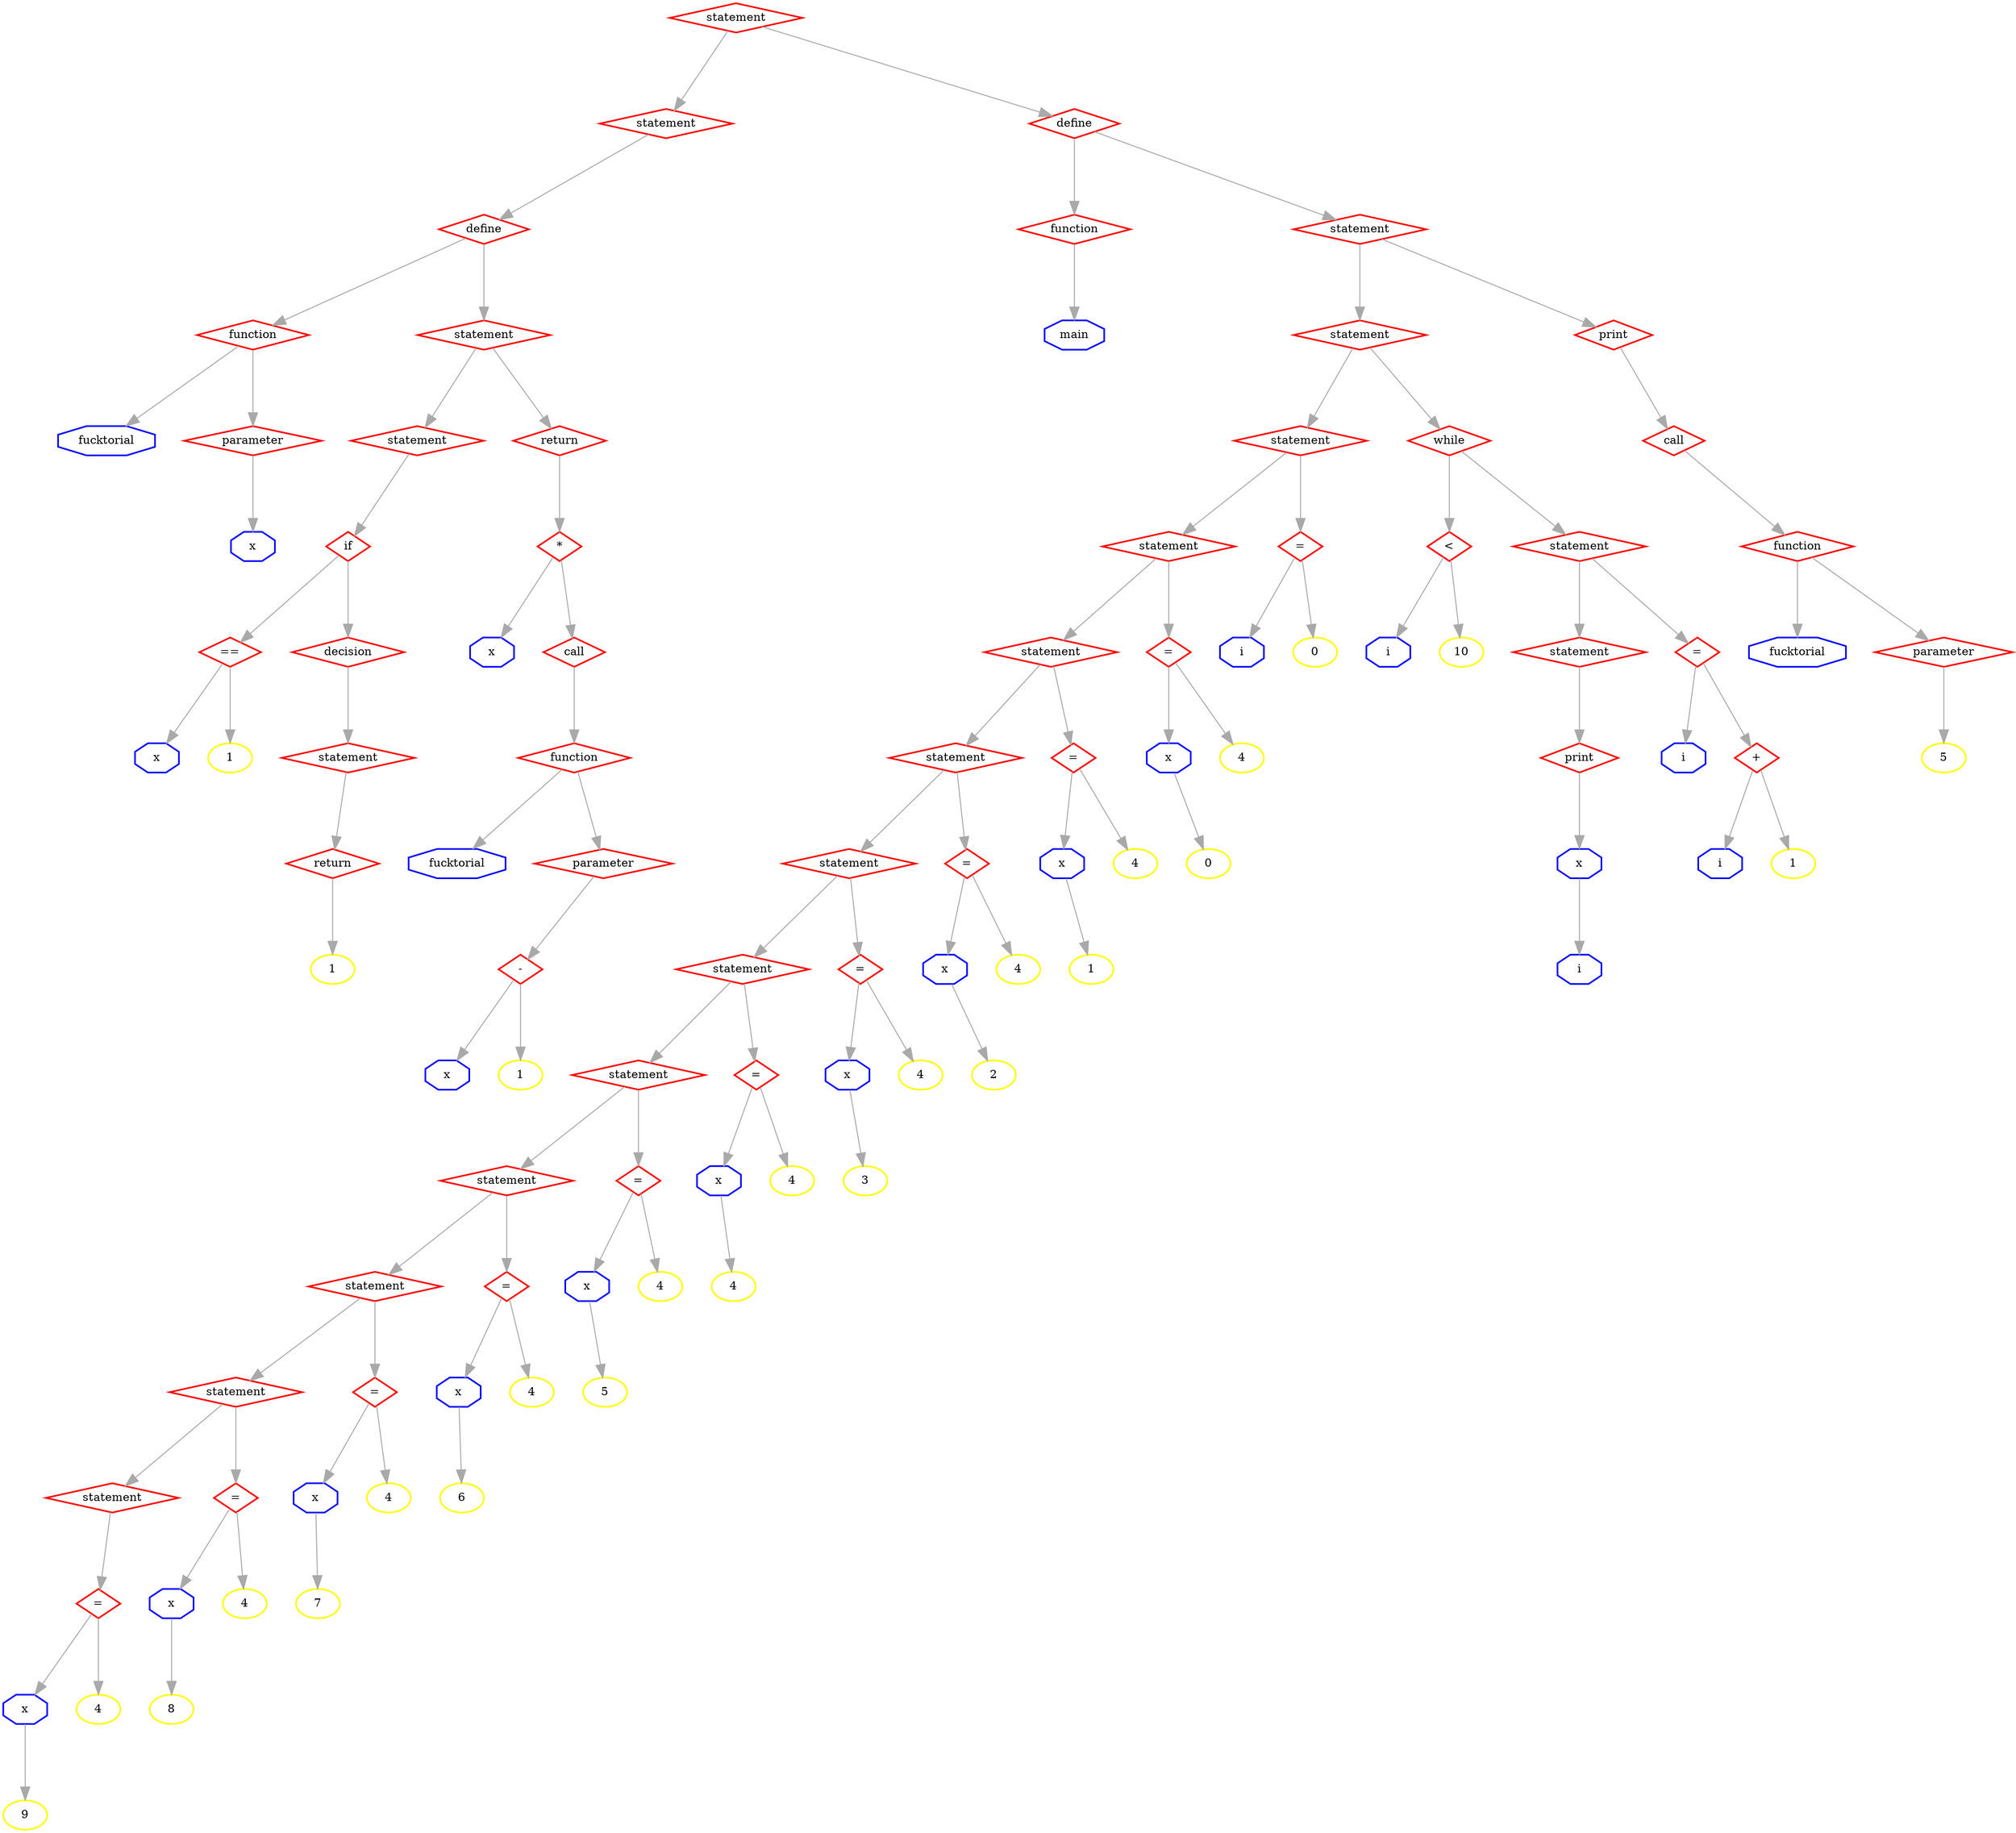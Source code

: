 	digraph
	{
		edge [color     = darkgrey]
		edge [arrowsize = 1.6]
		edge [penwidth  = 1.2]

		graph [penwidth = 2]
		graph [ranksep  = 1.3]
		graph [nodesep  = 0.5]
		graph [style    = "filled"]
		graph [color    = green, fillcolor = lightgreen]

		node [penwidth = 2]
		node [shape    = box]
		node [color    = black, fillcolor = white]

		compound  = true;
		newrank   = true;

		Node0x600001394da0[label = "statement"shape = diamond, color = red]
		Node0x600001394da0 -> Node0x6000013943a0

		Node0x6000013943a0[label = "statement"shape = diamond, color = red]
		Node0x6000013943a0 -> Node0x6000013940a0

		Node0x6000013940a0[label = "define"shape = diamond, color = red]
		Node0x6000013940a0 -> Node0x600001394080

		Node0x600001394080[label = "function"shape = diamond, color = red]
		Node0x600001394080 -> Node0x6000013940c0

		Node0x6000013940c0[label = "fucktorial"shape = octagon, color = blue]
		Node0x600001394080 -> Node0x600001394100

		Node0x600001394100[label = "parameter"shape = diamond, color = red]
		Node0x600001394100 -> Node0x6000013940e0

		Node0x6000013940e0[label = "x"shape = octagon, color = blue]
		Node0x6000013940a0 -> Node0x600001394380

		Node0x600001394380[label = "statement"shape = diamond, color = red]
		Node0x600001394380 -> Node0x600001394220

		Node0x600001394220[label = "statement"shape = diamond, color = red]
		Node0x600001394220 -> Node0x6000013941a0

		Node0x6000013941a0[label = "if"shape = diamond, color = red]
		Node0x6000013941a0 -> Node0x600001394160

		Node0x600001394160[label = "=="shape = diamond, color = red]
		Node0x600001394160 -> Node0x600001394120

		Node0x600001394120[label = "x"shape = octagon, color = blue]
		Node0x600001394160 -> Node0x600001394140

		Node0x600001394140[label = "1"shape = oval,    color = yellow]
		Node0x6000013941a0 -> Node0x600001394180

		Node0x600001394180[label = "decision"shape = diamond, color = red]
		Node0x600001394180 -> Node0x600001394200

		Node0x600001394200[label = "statement"shape = diamond, color = red]
		Node0x600001394200 -> Node0x6000013941e0

		Node0x6000013941e0[label = "return"shape = diamond, color = red]
		Node0x6000013941e0 -> Node0x6000013941c0

		Node0x6000013941c0[label = "1"shape = oval,    color = yellow]
		Node0x600001394380 -> Node0x600001394360

		Node0x600001394360[label = "return"shape = diamond, color = red]
		Node0x600001394360 -> Node0x600001394340

		Node0x600001394340[label = "*"shape = diamond, color = red]
		Node0x600001394340 -> Node0x600001394240

		Node0x600001394240[label = "x"shape = octagon, color = blue]
		Node0x600001394340 -> Node0x6000013942a0

		Node0x6000013942a0[label = "call"shape = diamond, color = red]
		Node0x6000013942a0 -> Node0x600001394280

		Node0x600001394280[label = "function"shape = diamond, color = red]
		Node0x600001394280 -> Node0x600001394260

		Node0x600001394260[label = "fucktorial"shape = octagon, color = blue]
		Node0x600001394280 -> Node0x600001394320

		Node0x600001394320[label = "parameter"shape = diamond, color = red]
		Node0x600001394320 -> Node0x600001394300

		Node0x600001394300[label = "-"shape = diamond, color = red]
		Node0x600001394300 -> Node0x6000013942c0

		Node0x6000013942c0[label = "x"shape = octagon, color = blue]
		Node0x600001394300 -> Node0x6000013942e0

		Node0x6000013942e0[label = "1"shape = oval,    color = yellow]
		Node0x600001394da0 -> Node0x6000013943e0

		Node0x6000013943e0[label = "define"shape = diamond, color = red]
		Node0x6000013943e0 -> Node0x6000013943c0

		Node0x6000013943c0[label = "function"shape = diamond, color = red]
		Node0x6000013943c0 -> Node0x600001394400

		Node0x600001394400[label = "main"shape = octagon, color = blue]
		Node0x6000013943e0 -> Node0x600001394d80

		Node0x600001394d80[label = "statement"shape = diamond, color = red]
		Node0x600001394d80 -> Node0x600001394ca0

		Node0x600001394ca0[label = "statement"shape = diamond, color = red]
		Node0x600001394ca0 -> Node0x600001394ac0

		Node0x600001394ac0[label = "statement"shape = diamond, color = red]
		Node0x600001394ac0 -> Node0x6000013944a0

		Node0x6000013944a0[label = "statement"shape = diamond, color = red]
		Node0x6000013944a0 -> Node0x600001394540

		Node0x600001394540[label = "statement"shape = diamond, color = red]
		Node0x600001394540 -> Node0x6000013945e0

		Node0x6000013945e0[label = "statement"shape = diamond, color = red]
		Node0x6000013945e0 -> Node0x600001394680

		Node0x600001394680[label = "statement"shape = diamond, color = red]
		Node0x600001394680 -> Node0x600001394720

		Node0x600001394720[label = "statement"shape = diamond, color = red]
		Node0x600001394720 -> Node0x6000013947c0

		Node0x6000013947c0[label = "statement"shape = diamond, color = red]
		Node0x6000013947c0 -> Node0x600001394860

		Node0x600001394860[label = "statement"shape = diamond, color = red]
		Node0x600001394860 -> Node0x600001394900

		Node0x600001394900[label = "statement"shape = diamond, color = red]
		Node0x600001394900 -> Node0x6000013949a0

		Node0x6000013949a0[label = "statement"shape = diamond, color = red]
		Node0x6000013949a0 -> Node0x600001394a40

		Node0x600001394a40[label = "statement"shape = diamond, color = red]
		Node0x600001394a40 -> Node0x600001394a20

		Node0x600001394a20[label = "="shape = diamond, color = red]
		Node0x600001394a20 -> Node0x6000013949e0

		Node0x6000013949e0[label = "x"shape = octagon, color = blue]
		Node0x6000013949e0 -> Node0x6000013949c0

		Node0x6000013949c0[label = "9"shape = oval,    color = yellow]
		Node0x600001394a20 -> Node0x600001394a00

		Node0x600001394a00[label = "4"shape = oval,    color = yellow]
		Node0x6000013949a0 -> Node0x600001394980

		Node0x600001394980[label = "="shape = diamond, color = red]
		Node0x600001394980 -> Node0x600001394940

		Node0x600001394940[label = "x"shape = octagon, color = blue]
		Node0x600001394940 -> Node0x600001394920

		Node0x600001394920[label = "8"shape = oval,    color = yellow]
		Node0x600001394980 -> Node0x600001394960

		Node0x600001394960[label = "4"shape = oval,    color = yellow]
		Node0x600001394900 -> Node0x6000013948e0

		Node0x6000013948e0[label = "="shape = diamond, color = red]
		Node0x6000013948e0 -> Node0x6000013948a0

		Node0x6000013948a0[label = "x"shape = octagon, color = blue]
		Node0x6000013948a0 -> Node0x600001394880

		Node0x600001394880[label = "7"shape = oval,    color = yellow]
		Node0x6000013948e0 -> Node0x6000013948c0

		Node0x6000013948c0[label = "4"shape = oval,    color = yellow]
		Node0x600001394860 -> Node0x600001394840

		Node0x600001394840[label = "="shape = diamond, color = red]
		Node0x600001394840 -> Node0x600001394800

		Node0x600001394800[label = "x"shape = octagon, color = blue]
		Node0x600001394800 -> Node0x6000013947e0

		Node0x6000013947e0[label = "6"shape = oval,    color = yellow]
		Node0x600001394840 -> Node0x600001394820

		Node0x600001394820[label = "4"shape = oval,    color = yellow]
		Node0x6000013947c0 -> Node0x6000013947a0

		Node0x6000013947a0[label = "="shape = diamond, color = red]
		Node0x6000013947a0 -> Node0x600001394760

		Node0x600001394760[label = "x"shape = octagon, color = blue]
		Node0x600001394760 -> Node0x600001394740

		Node0x600001394740[label = "5"shape = oval,    color = yellow]
		Node0x6000013947a0 -> Node0x600001394780

		Node0x600001394780[label = "4"shape = oval,    color = yellow]
		Node0x600001394720 -> Node0x600001394700

		Node0x600001394700[label = "="shape = diamond, color = red]
		Node0x600001394700 -> Node0x6000013946c0

		Node0x6000013946c0[label = "x"shape = octagon, color = blue]
		Node0x6000013946c0 -> Node0x6000013946a0

		Node0x6000013946a0[label = "4"shape = oval,    color = yellow]
		Node0x600001394700 -> Node0x6000013946e0

		Node0x6000013946e0[label = "4"shape = oval,    color = yellow]
		Node0x600001394680 -> Node0x600001394660

		Node0x600001394660[label = "="shape = diamond, color = red]
		Node0x600001394660 -> Node0x600001394620

		Node0x600001394620[label = "x"shape = octagon, color = blue]
		Node0x600001394620 -> Node0x600001394600

		Node0x600001394600[label = "3"shape = oval,    color = yellow]
		Node0x600001394660 -> Node0x600001394640

		Node0x600001394640[label = "4"shape = oval,    color = yellow]
		Node0x6000013945e0 -> Node0x6000013945c0

		Node0x6000013945c0[label = "="shape = diamond, color = red]
		Node0x6000013945c0 -> Node0x600001394580

		Node0x600001394580[label = "x"shape = octagon, color = blue]
		Node0x600001394580 -> Node0x600001394560

		Node0x600001394560[label = "2"shape = oval,    color = yellow]
		Node0x6000013945c0 -> Node0x6000013945a0

		Node0x6000013945a0[label = "4"shape = oval,    color = yellow]
		Node0x600001394540 -> Node0x600001394520

		Node0x600001394520[label = "="shape = diamond, color = red]
		Node0x600001394520 -> Node0x6000013944e0

		Node0x6000013944e0[label = "x"shape = octagon, color = blue]
		Node0x6000013944e0 -> Node0x6000013944c0

		Node0x6000013944c0[label = "1"shape = oval,    color = yellow]
		Node0x600001394520 -> Node0x600001394500

		Node0x600001394500[label = "4"shape = oval,    color = yellow]
		Node0x6000013944a0 -> Node0x600001394480

		Node0x600001394480[label = "="shape = diamond, color = red]
		Node0x600001394480 -> Node0x600001394440

		Node0x600001394440[label = "x"shape = octagon, color = blue]
		Node0x600001394440 -> Node0x600001394420

		Node0x600001394420[label = "0"shape = oval,    color = yellow]
		Node0x600001394480 -> Node0x600001394460

		Node0x600001394460[label = "4"shape = oval,    color = yellow]
		Node0x600001394ac0 -> Node0x600001394aa0

		Node0x600001394aa0[label = "="shape = diamond, color = red]
		Node0x600001394aa0 -> Node0x600001394a60

		Node0x600001394a60[label = "i"shape = octagon, color = blue]
		Node0x600001394aa0 -> Node0x600001394a80

		Node0x600001394a80[label = "0"shape = oval,    color = yellow]
		Node0x600001394ca0 -> Node0x600001394b40

		Node0x600001394b40[label = "while"shape = diamond, color = red]
		Node0x600001394b40 -> Node0x600001394b20

		Node0x600001394b20[label = "<"shape = diamond, color = red]
		Node0x600001394b20 -> Node0x600001394ae0

		Node0x600001394ae0[label = "i"shape = octagon, color = blue]
		Node0x600001394b20 -> Node0x600001394b00

		Node0x600001394b00[label = "10"shape = oval,    color = yellow]
		Node0x600001394b40 -> Node0x600001394c80

		Node0x600001394c80[label = "statement"shape = diamond, color = red]
		Node0x600001394c80 -> Node0x600001394bc0

		Node0x600001394bc0[label = "statement"shape = diamond, color = red]
		Node0x600001394bc0 -> Node0x600001394ba0

		Node0x600001394ba0[label = "print"shape = diamond, color = red]
		Node0x600001394ba0 -> Node0x600001394b80

		Node0x600001394b80[label = "x"shape = octagon, color = blue]
		Node0x600001394b80 -> Node0x600001394b60

		Node0x600001394b60[label = "i"shape = octagon, color = blue]
		Node0x600001394c80 -> Node0x600001394c60

		Node0x600001394c60[label = "="shape = diamond, color = red]
		Node0x600001394c60 -> Node0x600001394be0

		Node0x600001394be0[label = "i"shape = octagon, color = blue]
		Node0x600001394c60 -> Node0x600001394c40

		Node0x600001394c40[label = "+"shape = diamond, color = red]
		Node0x600001394c40 -> Node0x600001394c00

		Node0x600001394c00[label = "i"shape = octagon, color = blue]
		Node0x600001394c40 -> Node0x600001394c20

		Node0x600001394c20[label = "1"shape = oval,    color = yellow]
		Node0x600001394d80 -> Node0x600001394d60

		Node0x600001394d60[label = "print"shape = diamond, color = red]
		Node0x600001394d60 -> Node0x600001394d00

		Node0x600001394d00[label = "call"shape = diamond, color = red]
		Node0x600001394d00 -> Node0x600001394ce0

		Node0x600001394ce0[label = "function"shape = diamond, color = red]
		Node0x600001394ce0 -> Node0x600001394cc0

		Node0x600001394cc0[label = "fucktorial"shape = octagon, color = blue]
		Node0x600001394ce0 -> Node0x600001394d40

		Node0x600001394d40[label = "parameter"shape = diamond, color = red]
		Node0x600001394d40 -> Node0x600001394d20

		Node0x600001394d20[label = "5"shape = oval,    color = yellow]
	}